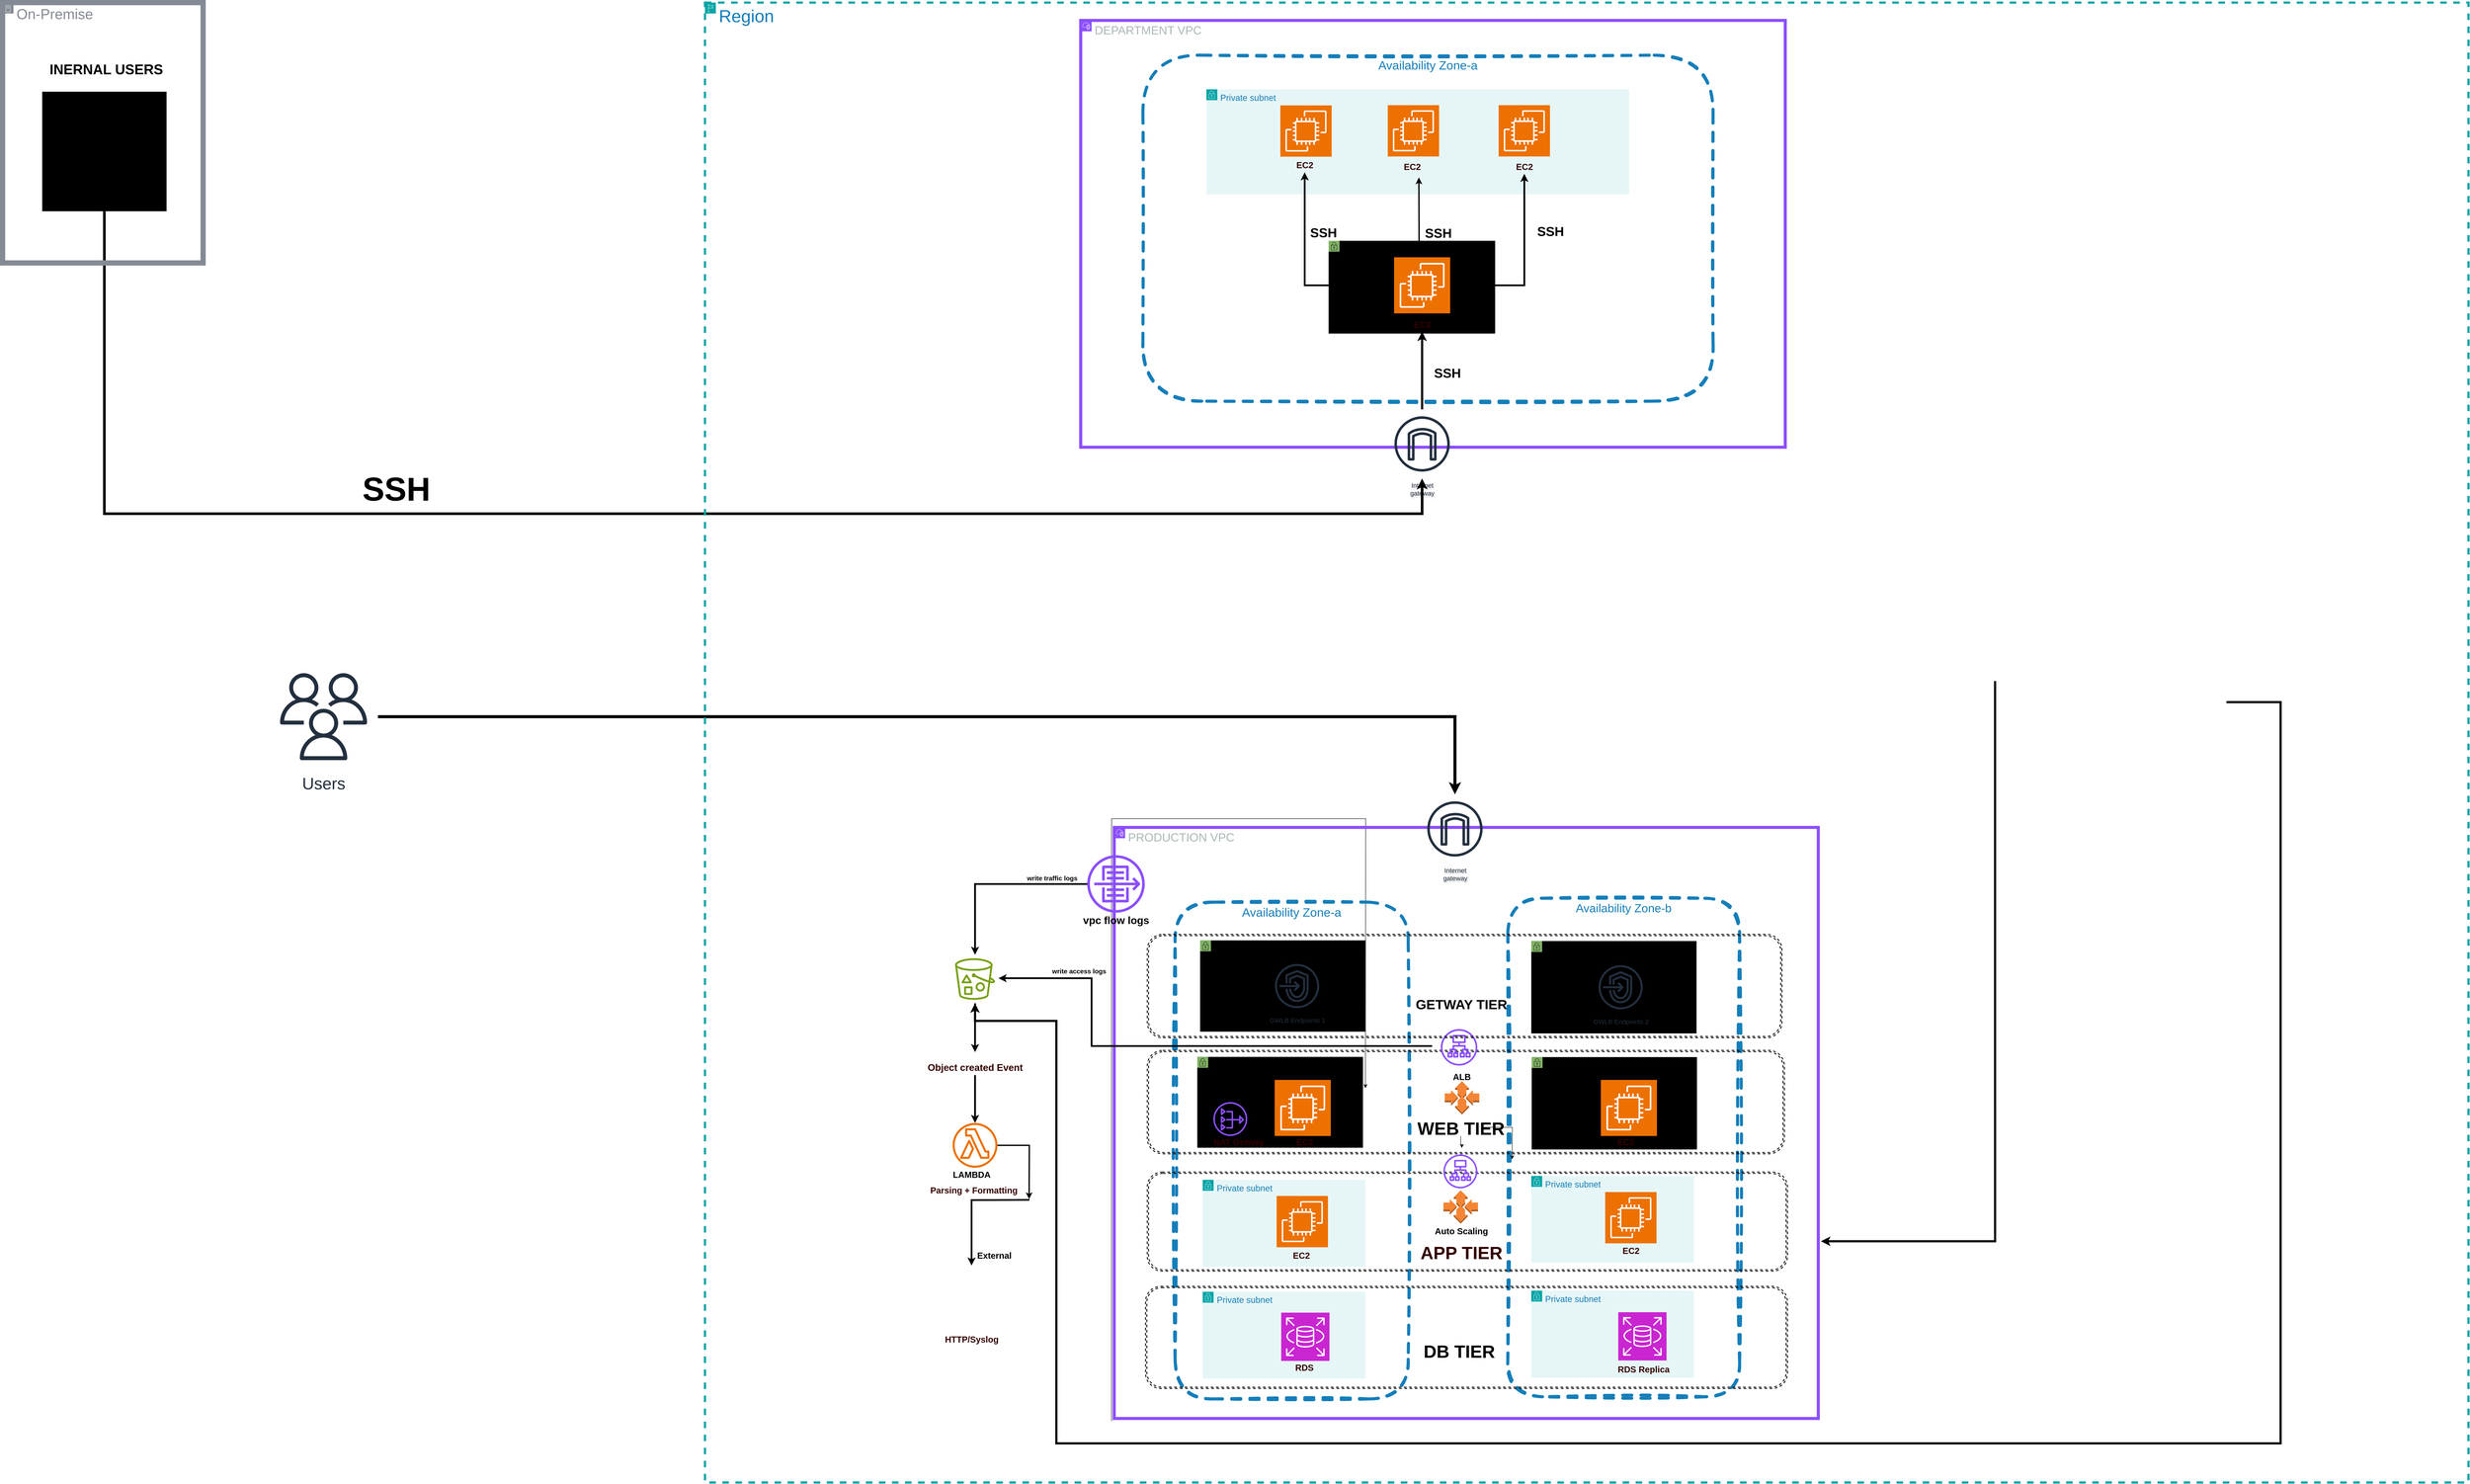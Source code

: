 <mxfile version="28.2.1">
  <diagram name="Page-1" id="6AxY8d68MYG01BG7uqcW">
    <mxGraphModel dx="5431" dy="2361" grid="0" gridSize="10" guides="1" tooltips="1" connect="1" arrows="1" fold="1" page="1" pageScale="1" pageWidth="1600" pageHeight="1200" background="light-dark(#FFFFFF,#FFFFFF)" math="0" shadow="0">
      <root>
        <mxCell id="0" />
        <mxCell id="1" parent="0" />
        <mxCell id="C26DziEsk0qb_1Ea8kbx-23" style="edgeStyle=orthogonalEdgeStyle;rounded=0;orthogonalLoop=1;jettySize=auto;html=1;fontColor=light-dark(#000000,#4C0099);fontSize=16;strokeColor=light-dark(#000000,#4C0099);strokeWidth=5;" parent="1" target="VVqcYURe2gfnDvIVS-2d-5" edge="1">
          <mxGeometry relative="1" as="geometry">
            <mxPoint x="1355" y="1238" as="targetPoint" />
            <Array as="points">
              <mxPoint x="1513" y="1749" />
              <mxPoint x="1513" y="1749" />
            </Array>
            <mxPoint x="1767.471" y="460" as="sourcePoint" />
          </mxGeometry>
        </mxCell>
        <mxCell id="5MR8Zh-9qisxg6gN4qTq-9" style="edgeStyle=orthogonalEdgeStyle;rounded=0;orthogonalLoop=1;jettySize=auto;html=1;strokeColor=light-dark(#000000,#660033);strokeWidth=5;exitX=0.75;exitY=1;exitDx=0;exitDy=0;" parent="1" target="VVqcYURe2gfnDvIVS-2d-77" edge="1">
          <mxGeometry relative="1" as="geometry">
            <Array as="points">
              <mxPoint x="2424" y="2214" />
              <mxPoint x="-391" y="2214" />
              <mxPoint x="-391" y="1242" />
              <mxPoint x="-578" y="1242" />
            </Array>
            <mxPoint x="2299.5" y="508.5" as="sourcePoint" />
            <mxPoint x="-657" y="1210" as="targetPoint" />
          </mxGeometry>
        </mxCell>
        <mxCell id="KaTq5aqVhibnrpRyyDtL-1" value="DEPARTMENT VPC" style="points=[[0,0],[0.25,0],[0.5,0],[0.75,0],[1,0],[1,0.25],[1,0.5],[1,0.75],[1,1],[0.75,1],[0.5,1],[0.25,1],[0,1],[0,0.75],[0,0.5],[0,0.25]];outlineConnect=0;gradientColor=none;html=1;whiteSpace=wrap;fontSize=27;fontStyle=0;container=1;pointerEvents=0;collapsible=0;recursiveResize=0;shape=mxgraph.aws4.group;grIcon=mxgraph.aws4.group_vpc2;strokeColor=light-dark(#8C4FFF,#006600);fillColor=none;verticalAlign=top;align=left;spacingLeft=30;fontColor=#AAB7B8;strokeWidth=7;perimeterSpacing=6;" vertex="1" parent="1">
          <mxGeometry x="-335" y="-1060" width="1620" height="982" as="geometry" />
        </mxCell>
        <mxCell id="KaTq5aqVhibnrpRyyDtL-54" value="Availability Zone-a" style="fillColor=none;strokeColor=#147EBA;dashed=1;verticalAlign=top;fontStyle=0;fontColor=#147EBA;whiteSpace=wrap;html=1;strokeWidth=7;rounded=1;glass=0;sketch=1;curveFitting=1;jiggle=2;arcSize=17;fontSize=28;" vertex="1" parent="KaTq5aqVhibnrpRyyDtL-1">
          <mxGeometry x="143" y="80" width="1311" height="796" as="geometry" />
        </mxCell>
        <mxCell id="KaTq5aqVhibnrpRyyDtL-59" value="Private subnet" style="points=[[0,0],[0.25,0],[0.5,0],[0.75,0],[1,0],[1,0.25],[1,0.5],[1,0.75],[1,1],[0.75,1],[0.5,1],[0.25,1],[0,1],[0,0.75],[0,0.5],[0,0.25]];outlineConnect=0;gradientColor=none;html=1;whiteSpace=wrap;fontSize=20;fontStyle=0;container=1;pointerEvents=0;collapsible=0;recursiveResize=0;shape=mxgraph.aws4.group;grIcon=mxgraph.aws4.group_security_group;grStroke=0;strokeColor=#00A4A6;fillColor=light-dark(#E6F6F7,#99CCFF);verticalAlign=top;align=left;spacingLeft=30;fontColor=light-dark(#147EBA,#000066);dashed=0;" vertex="1" parent="KaTq5aqVhibnrpRyyDtL-1">
          <mxGeometry x="289" y="158.5" width="972" height="241.5" as="geometry" />
        </mxCell>
        <mxCell id="KaTq5aqVhibnrpRyyDtL-60" value="" style="sketch=0;points=[[0,0,0],[0.25,0,0],[0.5,0,0],[0.75,0,0],[1,0,0],[0,1,0],[0.25,1,0],[0.5,1,0],[0.75,1,0],[1,1,0],[0,0.25,0],[0,0.5,0],[0,0.75,0],[1,0.25,0],[1,0.5,0],[1,0.75,0]];outlineConnect=0;fontColor=#232F3E;fillColor=#ED7100;strokeColor=#ffffff;dashed=0;verticalLabelPosition=bottom;verticalAlign=top;align=center;html=1;fontSize=12;fontStyle=0;aspect=fixed;shape=mxgraph.aws4.resourceIcon;resIcon=mxgraph.aws4.ec2;" vertex="1" parent="KaTq5aqVhibnrpRyyDtL-59">
          <mxGeometry x="170" y="37" width="118" height="118" as="geometry" />
        </mxCell>
        <mxCell id="KaTq5aqVhibnrpRyyDtL-61" value="&lt;h1&gt;&lt;font style=&quot;color: light-dark(rgb(51, 0, 0), rgb(20, 17, 17));&quot;&gt;&lt;span style=&quot;font-size: 20px;&quot;&gt;EC2&lt;/span&gt;&lt;/font&gt;&lt;/h1&gt;" style="text;strokeColor=none;fillColor=none;html=1;fontSize=24;fontStyle=1;verticalAlign=middle;align=center;" vertex="1" parent="KaTq5aqVhibnrpRyyDtL-59">
          <mxGeometry x="110" y="138" width="232" height="53" as="geometry" />
        </mxCell>
        <mxCell id="KaTq5aqVhibnrpRyyDtL-62" value="" style="sketch=0;points=[[0,0,0],[0.25,0,0],[0.5,0,0],[0.75,0,0],[1,0,0],[0,1,0],[0.25,1,0],[0.5,1,0],[0.75,1,0],[1,1,0],[0,0.25,0],[0,0.5,0],[0,0.75,0],[1,0.25,0],[1,0.5,0],[1,0.75,0]];outlineConnect=0;fontColor=#232F3E;fillColor=#ED7100;strokeColor=#ffffff;dashed=0;verticalLabelPosition=bottom;verticalAlign=top;align=center;html=1;fontSize=12;fontStyle=0;aspect=fixed;shape=mxgraph.aws4.resourceIcon;resIcon=mxgraph.aws4.ec2;" vertex="1" parent="KaTq5aqVhibnrpRyyDtL-1">
          <mxGeometry x="706" y="195" width="118" height="118" as="geometry" />
        </mxCell>
        <mxCell id="KaTq5aqVhibnrpRyyDtL-65" value="" style="sketch=0;points=[[0,0,0],[0.25,0,0],[0.5,0,0],[0.75,0,0],[1,0,0],[0,1,0],[0.25,1,0],[0.5,1,0],[0.75,1,0],[1,1,0],[0,0.25,0],[0,0.5,0],[0,0.75,0],[1,0.25,0],[1,0.5,0],[1,0.75,0]];outlineConnect=0;fontColor=#232F3E;fillColor=#ED7100;strokeColor=#ffffff;dashed=0;verticalLabelPosition=bottom;verticalAlign=top;align=center;html=1;fontSize=12;fontStyle=0;aspect=fixed;shape=mxgraph.aws4.resourceIcon;resIcon=mxgraph.aws4.ec2;" vertex="1" parent="KaTq5aqVhibnrpRyyDtL-1">
          <mxGeometry x="961" y="195" width="118" height="118" as="geometry" />
        </mxCell>
        <mxCell id="KaTq5aqVhibnrpRyyDtL-64" value="&lt;h1&gt;&lt;font style=&quot;color: light-dark(rgb(51, 0, 0), rgb(20, 17, 17));&quot;&gt;&lt;span style=&quot;font-size: 20px;&quot;&gt;EC2&lt;/span&gt;&lt;/font&gt;&lt;/h1&gt;" style="text;strokeColor=none;fillColor=none;html=1;fontSize=24;fontStyle=1;verticalAlign=middle;align=center;" vertex="1" parent="KaTq5aqVhibnrpRyyDtL-1">
          <mxGeometry x="904" y="300" width="232" height="53" as="geometry" />
        </mxCell>
        <mxCell id="KaTq5aqVhibnrpRyyDtL-77" value="&lt;h1&gt;&lt;font style=&quot;color: light-dark(rgb(51, 0, 0), rgb(20, 17, 17));&quot;&gt;&lt;span style=&quot;font-size: 20px;&quot;&gt;EC2&lt;/span&gt;&lt;/font&gt;&lt;/h1&gt;" style="text;strokeColor=none;fillColor=none;html=1;fontSize=24;fontStyle=1;verticalAlign=middle;align=center;" vertex="1" parent="KaTq5aqVhibnrpRyyDtL-1">
          <mxGeometry x="646" y="300" width="232" height="53" as="geometry" />
        </mxCell>
        <mxCell id="KaTq5aqVhibnrpRyyDtL-88" value="&lt;h1&gt;&lt;font style=&quot;color: light-dark(rgb(0, 0, 0), rgb(51, 0, 0)); font-size: 30px;&quot;&gt;SSH&lt;/font&gt;&lt;/h1&gt;" style="text;strokeColor=none;fillColor=none;html=1;fontSize=38;fontStyle=1;verticalAlign=middle;align=center;" vertex="1" parent="KaTq5aqVhibnrpRyyDtL-1">
          <mxGeometry x="703" y="766" width="279" height="58" as="geometry" />
        </mxCell>
        <mxCell id="KaTq5aqVhibnrpRyyDtL-89" value="&lt;h1&gt;&lt;font style=&quot;color: light-dark(rgb(0, 0, 0), rgb(51, 0, 0)); font-size: 30px;&quot;&gt;SSH&lt;/font&gt;&lt;/h1&gt;" style="text;strokeColor=none;fillColor=none;html=1;fontSize=38;fontStyle=1;verticalAlign=middle;align=center;" vertex="1" parent="KaTq5aqVhibnrpRyyDtL-1">
          <mxGeometry x="1029" y="452" width="101" height="34" as="geometry" />
        </mxCell>
        <mxCell id="KaTq5aqVhibnrpRyyDtL-90" value="&lt;h1&gt;&lt;font style=&quot;color: light-dark(rgb(0, 0, 0), rgb(51, 0, 0)); font-size: 30px;&quot;&gt;SSH&lt;/font&gt;&lt;/h1&gt;" style="text;strokeColor=none;fillColor=none;html=1;fontSize=38;fontStyle=1;verticalAlign=middle;align=center;" vertex="1" parent="KaTq5aqVhibnrpRyyDtL-1">
          <mxGeometry x="771" y="456" width="101" height="34" as="geometry" />
        </mxCell>
        <mxCell id="KaTq5aqVhibnrpRyyDtL-83" style="edgeStyle=orthogonalEdgeStyle;rounded=0;orthogonalLoop=1;jettySize=auto;html=1;entryX=0.5;entryY=1;entryDx=0;entryDy=0;strokeColor=light-dark(#000000,#000000);strokeWidth=5;" edge="1" parent="1" source="KaTq5aqVhibnrpRyyDtL-4" target="KaTq5aqVhibnrpRyyDtL-81">
          <mxGeometry relative="1" as="geometry" />
        </mxCell>
        <mxCell id="KaTq5aqVhibnrpRyyDtL-4" value="Internet&#xa;gateway" style="sketch=0;outlineConnect=0;fontColor=light-dark(#232F3E, #021731);gradientColor=none;strokeColor=light-dark(#232F3E,#0000FF);fillColor=none;dashed=0;verticalLabelPosition=bottom;verticalAlign=top;align=center;html=1;fontSize=15;fontStyle=0;aspect=fixed;shape=mxgraph.aws4.resourceIcon;resIcon=mxgraph.aws4.internet_gateway;strokeWidth=10;textShadow=1;" vertex="1" parent="1">
          <mxGeometry x="370.5" y="-165" width="159" height="159" as="geometry" />
        </mxCell>
        <mxCell id="KaTq5aqVhibnrpRyyDtL-48" style="edgeStyle=orthogonalEdgeStyle;rounded=0;orthogonalLoop=1;jettySize=auto;html=1;strokeColor=light-dark(#000000,#000099);strokeWidth=7;" edge="1" parent="1" source="KaTq5aqVhibnrpRyyDtL-47" target="VVqcYURe2gfnDvIVS-2d-10">
          <mxGeometry relative="1" as="geometry" />
        </mxCell>
        <mxCell id="KaTq5aqVhibnrpRyyDtL-47" value="Users" style="sketch=0;outlineConnect=0;fontColor=light-dark(#232F3E,#000000);gradientColor=none;strokeColor=light-dark(#232F3E,#000000);fillColor=none;dashed=0;verticalLabelPosition=bottom;verticalAlign=top;align=center;html=1;fontSize=38;fontStyle=0;aspect=fixed;shape=mxgraph.aws4.resourceIcon;resIcon=mxgraph.aws4.users;strokeWidth=14;" vertex="1" parent="1">
          <mxGeometry x="-2201" y="417" width="250" height="250" as="geometry" />
        </mxCell>
        <mxCell id="KaTq5aqVhibnrpRyyDtL-52" style="edgeStyle=orthogonalEdgeStyle;rounded=0;orthogonalLoop=1;jettySize=auto;html=1;strokeColor=light-dark(#000000,#006600);strokeWidth=6;" edge="1" parent="1" source="KaTq5aqVhibnrpRyyDtL-50" target="KaTq5aqVhibnrpRyyDtL-4">
          <mxGeometry relative="1" as="geometry">
            <Array as="points">
              <mxPoint x="450" y="75" />
            </Array>
          </mxGeometry>
        </mxCell>
        <mxCell id="KaTq5aqVhibnrpRyyDtL-50" value="" style="sketch=0;verticalLabelPosition=bottom;sketch=0;aspect=fixed;html=1;verticalAlign=top;strokeColor=none;fillColor=light-dark(#000000,#333333);align=center;outlineConnect=0;pointerEvents=1;shape=mxgraph.citrix2.internal_users;fontColor=light-dark(#000000,#000000);fontSize=21;" vertex="1" parent="1">
          <mxGeometry x="-2723" y="-896" width="286" height="275.1" as="geometry" />
        </mxCell>
        <mxCell id="KaTq5aqVhibnrpRyyDtL-51" value="&lt;h1&gt;&lt;font style=&quot;color: light-dark(rgb(0, 0, 0), rgb(51, 0, 0)); font-size: 32px;&quot;&gt;INERNAL USERS&lt;/font&gt;&lt;/h1&gt;" style="text;strokeColor=none;fillColor=none;html=1;fontSize=24;fontStyle=1;verticalAlign=middle;align=center;" vertex="1" parent="1">
          <mxGeometry x="-2716" y="-982" width="279" height="58" as="geometry" />
        </mxCell>
        <mxCell id="KaTq5aqVhibnrpRyyDtL-53" value="&lt;h1&gt;&lt;font style=&quot;color: light-dark(rgb(0, 0, 0), rgb(51, 0, 0));&quot;&gt;SSH&lt;/font&gt;&lt;/h1&gt;" style="text;strokeColor=none;fillColor=none;html=1;fontSize=38;fontStyle=1;verticalAlign=middle;align=center;" vertex="1" parent="1">
          <mxGeometry x="-2049" y="-11" width="279" height="58" as="geometry" />
        </mxCell>
        <mxCell id="KaTq5aqVhibnrpRyyDtL-56" value="Region" style="points=[[0,0],[0.25,0],[0.5,0],[0.75,0],[1,0],[1,0.25],[1,0.5],[1,0.75],[1,1],[0.75,1],[0.5,1],[0.25,1],[0,1],[0,0.75],[0,0.5],[0,0.25]];outlineConnect=0;gradientColor=none;html=1;whiteSpace=wrap;fontSize=40;fontStyle=0;container=1;pointerEvents=0;collapsible=0;recursiveResize=0;shape=mxgraph.aws4.group;grIcon=mxgraph.aws4.group_region;strokeColor=light-dark(#00A4A6,#003333);fillColor=none;verticalAlign=top;align=left;spacingLeft=30;fontColor=#147EBA;dashed=1;strokeWidth=5;" vertex="1" parent="1">
          <mxGeometry x="-1199" y="-1101" width="4055" height="3405" as="geometry" />
        </mxCell>
        <mxCell id="VVqcYURe2gfnDvIVS-2d-6" style="edgeStyle=orthogonalEdgeStyle;rounded=0;orthogonalLoop=1;jettySize=auto;html=1;exitX=0;exitY=1;exitDx=0;exitDy=0;" parent="KaTq5aqVhibnrpRyyDtL-56" source="VVqcYURe2gfnDvIVS-2d-5" edge="1">
          <mxGeometry relative="1" as="geometry">
            <mxPoint x="1518.667" y="2497.467" as="targetPoint" />
          </mxGeometry>
        </mxCell>
        <mxCell id="VVqcYURe2gfnDvIVS-2d-5" value="PRODUCTION VPC" style="points=[[0,0],[0.25,0],[0.5,0],[0.75,0],[1,0],[1,0.25],[1,0.5],[1,0.75],[1,1],[0.75,1],[0.5,1],[0.25,1],[0,1],[0,0.75],[0,0.5],[0,0.25]];outlineConnect=0;gradientColor=none;html=1;whiteSpace=wrap;fontSize=27;fontStyle=0;container=1;pointerEvents=0;collapsible=0;recursiveResize=0;shape=mxgraph.aws4.group;grIcon=mxgraph.aws4.group_vpc2;strokeColor=#8C4FFF;fillColor=none;verticalAlign=top;align=left;spacingLeft=30;fontColor=#AAB7B8;strokeWidth=7;perimeterSpacing=6;" parent="KaTq5aqVhibnrpRyyDtL-56" vertex="1">
          <mxGeometry x="941" y="1897.8" width="1619" height="1360" as="geometry" />
        </mxCell>
        <mxCell id="VVqcYURe2gfnDvIVS-2d-8" value="Availability Zone-a" style="fillColor=none;strokeColor=#147EBA;dashed=1;verticalAlign=top;fontStyle=0;fontColor=#147EBA;whiteSpace=wrap;html=1;strokeWidth=7;rounded=1;glass=0;sketch=1;curveFitting=1;jiggle=2;arcSize=17;fontSize=28;" parent="VVqcYURe2gfnDvIVS-2d-5" vertex="1">
          <mxGeometry x="140" y="172" width="536" height="1143" as="geometry" />
        </mxCell>
        <mxCell id="VVqcYURe2gfnDvIVS-2d-9" value="Availability Zone-b" style="fillColor=none;strokeColor=#147EBA;dashed=1;verticalAlign=top;fontStyle=0;fontColor=#147EBA;whiteSpace=wrap;html=1;strokeWidth=7;perimeterSpacing=3;rounded=1;glass=0;shadow=0;sketch=1;curveFitting=1;jiggle=2;fontSize=27;" parent="VVqcYURe2gfnDvIVS-2d-5" vertex="1">
          <mxGeometry x="905" y="163" width="533" height="1147" as="geometry" />
        </mxCell>
        <mxCell id="VVqcYURe2gfnDvIVS-2d-10" value="Internet&#xa;gateway" style="sketch=0;outlineConnect=0;fontColor=light-dark(#232F3E, #021731);gradientColor=none;strokeColor=light-dark(#232F3E,#0000FF);fillColor=none;dashed=0;verticalLabelPosition=bottom;verticalAlign=top;align=center;html=1;fontSize=15;fontStyle=0;aspect=fixed;shape=mxgraph.aws4.resourceIcon;resIcon=mxgraph.aws4.internet_gateway;strokeWidth=10;textShadow=1;" parent="VVqcYURe2gfnDvIVS-2d-5" vertex="1">
          <mxGeometry x="704" y="-76" width="159" height="159" as="geometry" />
        </mxCell>
        <mxCell id="VVqcYURe2gfnDvIVS-2d-12" value="" style="shape=ext;double=1;rounded=1;whiteSpace=wrap;html=1;fillColor=none;strokeWidth=2;strokeColor=light-dark(#000000,#990000);dashed=1;" parent="VVqcYURe2gfnDvIVS-2d-5" vertex="1">
          <mxGeometry x="76" y="513" width="1465" height="238" as="geometry" />
        </mxCell>
        <mxCell id="VVqcYURe2gfnDvIVS-2d-13" value="" style="shape=ext;double=1;rounded=1;whiteSpace=wrap;html=1;fillColor=none;strokeWidth=2;strokeColor=light-dark(#000000,#990000);dashed=1;" parent="VVqcYURe2gfnDvIVS-2d-5" vertex="1">
          <mxGeometry x="76" y="793" width="1472" height="228" as="geometry" />
        </mxCell>
        <mxCell id="VVqcYURe2gfnDvIVS-2d-14" value="" style="shape=ext;double=1;rounded=1;whiteSpace=wrap;html=1;fillColor=none;strokeWidth=2;strokeColor=light-dark(#000000,#990000);dashed=1;" parent="VVqcYURe2gfnDvIVS-2d-5" vertex="1">
          <mxGeometry x="72" y="1056" width="1476" height="235" as="geometry" />
        </mxCell>
        <mxCell id="VVqcYURe2gfnDvIVS-2d-21" value="" style="outlineConnect=0;dashed=0;verticalLabelPosition=bottom;verticalAlign=top;align=center;html=1;shape=mxgraph.aws3.auto_scaling;fillColor=#F58534;gradientColor=none;" parent="VVqcYURe2gfnDvIVS-2d-5" vertex="1">
          <mxGeometry x="760" y="584" width="79.5" height="76.5" as="geometry" />
        </mxCell>
        <mxCell id="VVqcYURe2gfnDvIVS-2d-24" value="Public subnet" style="points=[[0,0],[0.25,0],[0.5,0],[0.75,0],[1,0],[1,0.25],[1,0.5],[1,0.75],[1,1],[0.75,1],[0.5,1],[0.25,1],[0,1],[0,0.75],[0,0.5],[0,0.25]];outlineConnect=0;gradientColor=none;fontSize=24;fontStyle=1;container=1;pointerEvents=0;collapsible=0;recursiveResize=0;shape=mxgraph.aws4.group;grIcon=mxgraph.aws4.group_security_group;grStroke=0;strokeColor=light-dark(#82B366,#006600);fillColor=light-dark(#000000,#CCFF99);verticalAlign=top;align=left;spacingLeft=30;dashed=0;strokeWidth=22;perimeterSpacing=5;labelBackgroundColor=none;textShadow=0;html=1;whiteSpace=wrap;fontFamily=Helvetica;labelBorderColor=none;spacing=-1;fontColor=light-dark(#000000,#009900);" parent="VVqcYURe2gfnDvIVS-2d-5" vertex="1">
          <mxGeometry x="191" y="528" width="381" height="209" as="geometry" />
        </mxCell>
        <mxCell id="VVqcYURe2gfnDvIVS-2d-17" value="" style="sketch=0;points=[[0,0,0],[0.25,0,0],[0.5,0,0],[0.75,0,0],[1,0,0],[0,1,0],[0.25,1,0],[0.5,1,0],[0.75,1,0],[1,1,0],[0,0.25,0],[0,0.5,0],[0,0.75,0],[1,0.25,0],[1,0.5,0],[1,0.75,0]];outlineConnect=0;fontColor=#232F3E;fillColor=#ED7100;strokeColor=#ffffff;dashed=0;verticalLabelPosition=bottom;verticalAlign=top;align=center;html=1;fontSize=12;fontStyle=0;aspect=fixed;shape=mxgraph.aws4.resourceIcon;resIcon=mxgraph.aws4.ec2;" parent="VVqcYURe2gfnDvIVS-2d-5" vertex="1">
          <mxGeometry x="369" y="581" width="129" height="129" as="geometry" />
        </mxCell>
        <mxCell id="VVqcYURe2gfnDvIVS-2d-15" value="" style="sketch=0;outlineConnect=0;fontColor=#232F3E;gradientColor=none;fillColor=#8C4FFF;strokeColor=none;dashed=0;verticalLabelPosition=bottom;verticalAlign=top;align=center;html=1;fontSize=12;fontStyle=0;aspect=fixed;pointerEvents=1;shape=mxgraph.aws4.nat_gateway;" parent="VVqcYURe2gfnDvIVS-2d-5" vertex="1">
          <mxGeometry x="228" y="632" width="78" height="78" as="geometry" />
        </mxCell>
        <mxCell id="VVqcYURe2gfnDvIVS-2d-25" value="Public subnet" style="points=[[0,0],[0.25,0],[0.5,0],[0.75,0],[1,0],[1,0.25],[1,0.5],[1,0.75],[1,1],[0.75,1],[0.5,1],[0.25,1],[0,1],[0,0.75],[0,0.5],[0,0.25]];outlineConnect=0;gradientColor=none;fontSize=24;fontStyle=1;container=1;pointerEvents=0;collapsible=0;recursiveResize=0;shape=mxgraph.aws4.group;grIcon=mxgraph.aws4.group_security_group;grStroke=0;strokeColor=light-dark(#82B366,#006600);fillColor=light-dark(#000000,#CCFF99);verticalAlign=top;align=left;spacingLeft=30;dashed=0;strokeWidth=22;perimeterSpacing=5;labelBackgroundColor=none;textShadow=0;html=1;whiteSpace=wrap;fontFamily=Helvetica;labelBorderColor=none;spacing=-1;fontColor=light-dark(#000000,#009900);" parent="VVqcYURe2gfnDvIVS-2d-5" vertex="1">
          <mxGeometry x="960" y="528.5" width="380" height="212.5" as="geometry" />
        </mxCell>
        <mxCell id="VVqcYURe2gfnDvIVS-2d-93" value="&lt;h1&gt;&lt;font style=&quot;color: light-dark(rgb(51, 0, 0), rgb(20, 17, 17));&quot;&gt;&lt;span style=&quot;font-size: 20px;&quot;&gt;EC2&lt;/span&gt;&lt;/font&gt;&lt;/h1&gt;" style="text;strokeColor=none;fillColor=none;html=1;fontSize=24;fontStyle=1;verticalAlign=middle;align=center;" parent="VVqcYURe2gfnDvIVS-2d-25" vertex="1">
          <mxGeometry x="100" y="159.5" width="232" height="53" as="geometry" />
        </mxCell>
        <mxCell id="VVqcYURe2gfnDvIVS-2d-27" value="" style="sketch=0;points=[[0,0,0],[0.25,0,0],[0.5,0,0],[0.75,0,0],[1,0,0],[0,1,0],[0.25,1,0],[0.5,1,0],[0.75,1,0],[1,1,0],[0,0.25,0],[0,0.5,0],[0,0.75,0],[1,0.25,0],[1,0.5,0],[1,0.75,0]];outlineConnect=0;fontColor=#232F3E;fillColor=#ED7100;strokeColor=#ffffff;dashed=0;verticalLabelPosition=bottom;verticalAlign=top;align=center;html=1;fontSize=13;fontStyle=0;aspect=fixed;shape=mxgraph.aws4.resourceIcon;resIcon=mxgraph.aws4.ec2;" parent="VVqcYURe2gfnDvIVS-2d-5" vertex="1">
          <mxGeometry x="1119" y="581" width="129" height="129" as="geometry" />
        </mxCell>
        <mxCell id="VVqcYURe2gfnDvIVS-2d-28" value="Private subnet" style="points=[[0,0],[0.25,0],[0.5,0],[0.75,0],[1,0],[1,0.25],[1,0.5],[1,0.75],[1,1],[0.75,1],[0.5,1],[0.25,1],[0,1],[0,0.75],[0,0.5],[0,0.25]];outlineConnect=0;gradientColor=none;html=1;whiteSpace=wrap;fontSize=20;fontStyle=0;container=1;pointerEvents=0;collapsible=0;recursiveResize=0;shape=mxgraph.aws4.group;grIcon=mxgraph.aws4.group_security_group;grStroke=0;strokeColor=#00A4A6;fillColor=light-dark(#E6F6F7,#99CCFF);verticalAlign=top;align=left;spacingLeft=30;fontColor=light-dark(#147EBA,#000066);dashed=0;" parent="VVqcYURe2gfnDvIVS-2d-5" vertex="1">
          <mxGeometry x="203.5" y="811" width="374" height="200" as="geometry" />
        </mxCell>
        <mxCell id="VVqcYURe2gfnDvIVS-2d-18" value="" style="sketch=0;points=[[0,0,0],[0.25,0,0],[0.5,0,0],[0.75,0,0],[1,0,0],[0,1,0],[0.25,1,0],[0.5,1,0],[0.75,1,0],[1,1,0],[0,0.25,0],[0,0.5,0],[0,0.75,0],[1,0.25,0],[1,0.5,0],[1,0.75,0]];outlineConnect=0;fontColor=#232F3E;fillColor=#ED7100;strokeColor=#ffffff;dashed=0;verticalLabelPosition=bottom;verticalAlign=top;align=center;html=1;fontSize=12;fontStyle=0;aspect=fixed;shape=mxgraph.aws4.resourceIcon;resIcon=mxgraph.aws4.ec2;" parent="VVqcYURe2gfnDvIVS-2d-28" vertex="1">
          <mxGeometry x="170" y="37" width="118" height="118" as="geometry" />
        </mxCell>
        <mxCell id="VVqcYURe2gfnDvIVS-2d-95" value="&lt;h1&gt;&lt;font style=&quot;color: light-dark(rgb(51, 0, 0), rgb(20, 17, 17));&quot;&gt;&lt;span style=&quot;font-size: 20px;&quot;&gt;EC2&lt;/span&gt;&lt;/font&gt;&lt;/h1&gt;" style="text;strokeColor=none;fillColor=none;html=1;fontSize=24;fontStyle=1;verticalAlign=middle;align=center;" parent="VVqcYURe2gfnDvIVS-2d-28" vertex="1">
          <mxGeometry x="110" y="138" width="232" height="53" as="geometry" />
        </mxCell>
        <mxCell id="VVqcYURe2gfnDvIVS-2d-35" value="Private subnet" style="points=[[0,0],[0.25,0],[0.5,0],[0.75,0],[1,0],[1,0.25],[1,0.5],[1,0.75],[1,1],[0.75,1],[0.5,1],[0.25,1],[0,1],[0,0.75],[0,0.5],[0,0.25]];outlineConnect=0;gradientColor=none;html=1;whiteSpace=wrap;fontSize=20;fontStyle=0;container=1;pointerEvents=0;collapsible=0;recursiveResize=0;shape=mxgraph.aws4.group;grIcon=mxgraph.aws4.group_security_group;grStroke=0;strokeColor=#00A4A6;fillColor=light-dark(#E6F6F7,#99CCFF);verticalAlign=top;align=left;spacingLeft=30;fontColor=light-dark(#147EBA,#000066);dashed=0;" parent="VVqcYURe2gfnDvIVS-2d-5" vertex="1">
          <mxGeometry x="203.5" y="1068.5" width="374" height="200" as="geometry" />
        </mxCell>
        <mxCell id="VVqcYURe2gfnDvIVS-2d-19" value="" style="sketch=0;points=[[0,0,0],[0.25,0,0],[0.5,0,0],[0.75,0,0],[1,0,0],[0,1,0],[0.25,1,0],[0.5,1,0],[0.75,1,0],[1,1,0],[0,0.25,0],[0,0.5,0],[0,0.75,0],[1,0.25,0],[1,0.5,0],[1,0.75,0]];outlineConnect=0;fontColor=#232F3E;fillColor=#C925D1;strokeColor=#ffffff;dashed=0;verticalLabelPosition=bottom;verticalAlign=top;align=center;html=1;fontSize=12;fontStyle=0;aspect=fixed;shape=mxgraph.aws4.resourceIcon;resIcon=mxgraph.aws4.rds;" parent="VVqcYURe2gfnDvIVS-2d-35" vertex="1">
          <mxGeometry x="180.5" y="48" width="111" height="111" as="geometry" />
        </mxCell>
        <mxCell id="VVqcYURe2gfnDvIVS-2d-97" value="&lt;h1&gt;&lt;font style=&quot;color: light-dark(rgb(51, 0, 0), rgb(20, 17, 17));&quot;&gt;&lt;span style=&quot;font-size: 20px;&quot;&gt;RDS&lt;/span&gt;&lt;/font&gt;&lt;/h1&gt;" style="text;strokeColor=none;fillColor=none;html=1;fontSize=24;fontStyle=1;verticalAlign=middle;align=center;" parent="VVqcYURe2gfnDvIVS-2d-35" vertex="1">
          <mxGeometry x="117" y="138" width="232" height="53" as="geometry" />
        </mxCell>
        <mxCell id="VVqcYURe2gfnDvIVS-2d-33" value="Private subnet" style="points=[[0,0],[0.25,0],[0.5,0],[0.75,0],[1,0],[1,0.25],[1,0.5],[1,0.75],[1,1],[0.75,1],[0.5,1],[0.25,1],[0,1],[0,0.75],[0,0.5],[0,0.25]];outlineConnect=0;gradientColor=none;html=1;whiteSpace=wrap;fontSize=20;fontStyle=0;container=1;pointerEvents=0;collapsible=0;recursiveResize=0;shape=mxgraph.aws4.group;grIcon=mxgraph.aws4.group_security_group;grStroke=0;strokeColor=#00A4A6;fillColor=light-dark(#E6F6F7,#99CCFF);verticalAlign=top;align=left;spacingLeft=30;fontColor=light-dark(#147EBA,#000066);dashed=0;" parent="VVqcYURe2gfnDvIVS-2d-5" vertex="1">
          <mxGeometry x="959" y="802" width="374" height="200" as="geometry" />
        </mxCell>
        <mxCell id="VVqcYURe2gfnDvIVS-2d-34" value="" style="sketch=0;points=[[0,0,0],[0.25,0,0],[0.5,0,0],[0.75,0,0],[1,0,0],[0,1,0],[0.25,1,0],[0.5,1,0],[0.75,1,0],[1,1,0],[0,0.25,0],[0,0.5,0],[0,0.75,0],[1,0.25,0],[1,0.5,0],[1,0.75,0]];outlineConnect=0;fontColor=#232F3E;fillColor=#ED7100;strokeColor=#ffffff;dashed=0;verticalLabelPosition=bottom;verticalAlign=top;align=center;html=1;fontSize=12;fontStyle=0;aspect=fixed;shape=mxgraph.aws4.resourceIcon;resIcon=mxgraph.aws4.ec2;" parent="VVqcYURe2gfnDvIVS-2d-33" vertex="1">
          <mxGeometry x="170" y="37" width="118" height="118" as="geometry" />
        </mxCell>
        <mxCell id="VVqcYURe2gfnDvIVS-2d-94" value="&lt;h1&gt;&lt;font style=&quot;color: light-dark(rgb(51, 0, 0), rgb(20, 17, 17));&quot;&gt;&lt;span style=&quot;font-size: 20px;&quot;&gt;EC2&lt;/span&gt;&lt;/font&gt;&lt;/h1&gt;" style="text;strokeColor=none;fillColor=none;html=1;fontSize=24;fontStyle=1;verticalAlign=middle;align=center;" parent="VVqcYURe2gfnDvIVS-2d-33" vertex="1">
          <mxGeometry x="113" y="136" width="232" height="53" as="geometry" />
        </mxCell>
        <mxCell id="VVqcYURe2gfnDvIVS-2d-31" value="Private subnet" style="points=[[0,0],[0.25,0],[0.5,0],[0.75,0],[1,0],[1,0.25],[1,0.5],[1,0.75],[1,1],[0.75,1],[0.5,1],[0.25,1],[0,1],[0,0.75],[0,0.5],[0,0.25]];outlineConnect=0;gradientColor=none;html=1;whiteSpace=wrap;fontSize=20;fontStyle=0;container=1;pointerEvents=0;collapsible=0;recursiveResize=0;shape=mxgraph.aws4.group;grIcon=mxgraph.aws4.group_security_group;grStroke=0;strokeColor=#00A4A6;fillColor=light-dark(#E6F6F7,#99CCFF);verticalAlign=top;align=left;spacingLeft=30;fontColor=light-dark(#147EBA,#000066);dashed=0;" parent="VVqcYURe2gfnDvIVS-2d-5" vertex="1">
          <mxGeometry x="959" y="1066" width="374" height="200" as="geometry" />
        </mxCell>
        <mxCell id="VVqcYURe2gfnDvIVS-2d-37" value="" style="sketch=0;points=[[0,0,0],[0.25,0,0],[0.5,0,0],[0.75,0,0],[1,0,0],[0,1,0],[0.25,1,0],[0.5,1,0],[0.75,1,0],[1,1,0],[0,0.25,0],[0,0.5,0],[0,0.75,0],[1,0.25,0],[1,0.5,0],[1,0.75,0]];outlineConnect=0;fontColor=#232F3E;fillColor=#C925D1;strokeColor=#ffffff;dashed=0;verticalLabelPosition=bottom;verticalAlign=top;align=center;html=1;fontSize=12;fontStyle=0;aspect=fixed;shape=mxgraph.aws4.resourceIcon;resIcon=mxgraph.aws4.rds;" parent="VVqcYURe2gfnDvIVS-2d-31" vertex="1">
          <mxGeometry x="200" y="49.5" width="111" height="111" as="geometry" />
        </mxCell>
        <mxCell id="VVqcYURe2gfnDvIVS-2d-41" value="" style="outlineConnect=0;dashed=0;verticalLabelPosition=bottom;verticalAlign=top;align=center;html=1;shape=mxgraph.aws3.auto_scaling;fillColor=#F58534;gradientColor=none;" parent="VVqcYURe2gfnDvIVS-2d-5" vertex="1">
          <mxGeometry x="757" y="835" width="79.5" height="76.5" as="geometry" />
        </mxCell>
        <mxCell id="VVqcYURe2gfnDvIVS-2d-42" value="" style="sketch=0;outlineConnect=0;fontColor=#232F3E;gradientColor=none;fillColor=#8C4FFF;strokeColor=none;dashed=0;verticalLabelPosition=bottom;verticalAlign=top;align=center;html=1;fontSize=12;fontStyle=0;aspect=fixed;pointerEvents=1;shape=mxgraph.aws4.application_load_balancer;strokeWidth=27;perimeterSpacing=29;" parent="VVqcYURe2gfnDvIVS-2d-5" vertex="1">
          <mxGeometry x="757" y="752.5" width="78" height="78" as="geometry" />
        </mxCell>
        <mxCell id="VVqcYURe2gfnDvIVS-2d-45" value="" style="edgeStyle=orthogonalEdgeStyle;rounded=0;orthogonalLoop=1;jettySize=auto;html=1;" parent="VVqcYURe2gfnDvIVS-2d-5" source="VVqcYURe2gfnDvIVS-2d-44" edge="1">
          <mxGeometry relative="1" as="geometry">
            <mxPoint x="915" y="763.571" as="targetPoint" />
          </mxGeometry>
        </mxCell>
        <mxCell id="VVqcYURe2gfnDvIVS-2d-46" value="" style="edgeStyle=orthogonalEdgeStyle;rounded=0;orthogonalLoop=1;jettySize=auto;html=1;" parent="VVqcYURe2gfnDvIVS-2d-5" source="VVqcYURe2gfnDvIVS-2d-44" edge="1">
          <mxGeometry relative="1" as="geometry">
            <mxPoint x="799.0" y="737.501" as="targetPoint" />
          </mxGeometry>
        </mxCell>
        <mxCell id="VVqcYURe2gfnDvIVS-2d-44" value="&lt;h1&gt;&lt;font style=&quot;color: light-dark(rgb(0, 0, 0), rgb(51, 0, 0)); font-size: 41px;&quot;&gt;WEB TIER&lt;/font&gt;&lt;/h1&gt;" style="text;strokeColor=none;fillColor=none;html=1;fontSize=24;fontStyle=1;verticalAlign=middle;align=center;" parent="VVqcYURe2gfnDvIVS-2d-5" vertex="1">
          <mxGeometry x="746.75" y="670" width="100" height="40" as="geometry" />
        </mxCell>
        <mxCell id="VVqcYURe2gfnDvIVS-2d-76" value="&lt;h1&gt;&lt;font style=&quot;font-size: 41px; color: light-dark(rgb(0, 0, 0), rgb(102, 0, 102));&quot;&gt;DB TIER&lt;/font&gt;&lt;/h1&gt;" style="text;strokeColor=none;fillColor=none;html=1;fontSize=24;fontStyle=1;verticalAlign=middle;align=center;" parent="VVqcYURe2gfnDvIVS-2d-5" vertex="1">
          <mxGeometry x="743" y="1183" width="100" height="40" as="geometry" />
        </mxCell>
        <mxCell id="VVqcYURe2gfnDvIVS-2d-75" value="&lt;h1&gt;&lt;font style=&quot;color: light-dark(rgb(51, 0, 0), rgb(153, 76, 0));&quot;&gt;&lt;span style=&quot;font-size: 41px;&quot;&gt;APP TIER&lt;/span&gt;&lt;/font&gt;&lt;/h1&gt;" style="text;strokeColor=none;fillColor=none;html=1;fontSize=24;fontStyle=1;verticalAlign=middle;align=center;" parent="VVqcYURe2gfnDvIVS-2d-5" vertex="1">
          <mxGeometry x="748" y="956" width="100" height="40" as="geometry" />
        </mxCell>
        <mxCell id="VVqcYURe2gfnDvIVS-2d-91" value="&lt;h1&gt;&lt;font style=&quot;color: light-dark(rgb(0, 0, 0), rgb(51, 0, 0)); font-size: 20px;&quot;&gt;Auto Scaling&lt;/font&gt;&lt;/h1&gt;" style="text;strokeColor=none;fillColor=none;html=1;fontSize=24;fontStyle=1;verticalAlign=middle;align=center;" parent="VVqcYURe2gfnDvIVS-2d-5" vertex="1">
          <mxGeometry x="682" y="893" width="232" height="53" as="geometry" />
        </mxCell>
        <mxCell id="VVqcYURe2gfnDvIVS-2d-92" value="&lt;h1&gt;&lt;font style=&quot;color: light-dark(rgb(51, 0, 0), rgb(20, 17, 17));&quot;&gt;&lt;span style=&quot;font-size: 20px;&quot;&gt;EC2&lt;/span&gt;&lt;/font&gt;&lt;/h1&gt;" style="text;strokeColor=none;fillColor=none;html=1;fontSize=24;fontStyle=1;verticalAlign=middle;align=center;" parent="VVqcYURe2gfnDvIVS-2d-5" vertex="1">
          <mxGeometry x="322" y="688" width="232" height="53" as="geometry" />
        </mxCell>
        <mxCell id="VVqcYURe2gfnDvIVS-2d-96" value="&lt;h1&gt;&lt;font style=&quot;color: light-dark(rgb(51, 0, 0), rgb(20, 17, 17));&quot;&gt;&lt;span style=&quot;font-size: 20px;&quot;&gt;NAT Getway&lt;/span&gt;&lt;/font&gt;&lt;/h1&gt;" style="text;strokeColor=none;fillColor=none;html=1;fontSize=24;fontStyle=1;verticalAlign=middle;align=center;" parent="VVqcYURe2gfnDvIVS-2d-5" vertex="1">
          <mxGeometry x="170" y="688" width="232" height="53" as="geometry" />
        </mxCell>
        <mxCell id="VVqcYURe2gfnDvIVS-2d-98" value="&lt;h1&gt;&lt;font style=&quot;color: light-dark(rgb(51, 0, 0), rgb(20, 17, 17));&quot;&gt;&lt;span style=&quot;font-size: 20px;&quot;&gt;RDS Replica&lt;/span&gt;&lt;/font&gt;&lt;/h1&gt;" style="text;strokeColor=none;fillColor=none;html=1;fontSize=24;fontStyle=1;verticalAlign=middle;align=center;" parent="VVqcYURe2gfnDvIVS-2d-5" vertex="1">
          <mxGeometry x="1101" y="1211" width="232" height="53" as="geometry" />
        </mxCell>
        <mxCell id="VVqcYURe2gfnDvIVS-2d-89" value="&lt;h1&gt;&lt;font style=&quot;color: light-dark(rgb(0, 0, 0), rgb(51, 0, 0)); font-size: 20px;&quot;&gt;ALB&lt;/font&gt;&lt;/h1&gt;" style="text;strokeColor=none;fillColor=none;html=1;fontSize=24;fontStyle=1;verticalAlign=middle;align=center;" parent="VVqcYURe2gfnDvIVS-2d-5" vertex="1">
          <mxGeometry x="684.5" y="536" width="229" height="57" as="geometry" />
        </mxCell>
        <mxCell id="VVqcYURe2gfnDvIVS-2d-43" value="" style="sketch=0;outlineConnect=0;fontColor=#232F3E;gradientColor=none;fillColor=#8C4FFF;strokeColor=none;dashed=0;verticalLabelPosition=bottom;verticalAlign=top;align=center;html=1;fontSize=12;fontStyle=0;aspect=fixed;pointerEvents=1;shape=mxgraph.aws4.application_load_balancer;strokeWidth=50;perimeterSpacing=20;" parent="VVqcYURe2gfnDvIVS-2d-5" vertex="1">
          <mxGeometry x="751" y="464" width="84" height="84" as="geometry" />
        </mxCell>
        <mxCell id="C26DziEsk0qb_1Ea8kbx-4" value="" style="shape=ext;double=1;rounded=1;whiteSpace=wrap;html=1;fillColor=none;strokeWidth=2;strokeColor=light-dark(#000000,#990000);dashed=1;" parent="VVqcYURe2gfnDvIVS-2d-5" vertex="1">
          <mxGeometry x="76" y="246" width="1459.5" height="238" as="geometry" />
        </mxCell>
        <mxCell id="C26DziEsk0qb_1Ea8kbx-6" value="Public subnet" style="points=[[0,0],[0.25,0],[0.5,0],[0.75,0],[1,0],[1,0.25],[1,0.5],[1,0.75],[1,1],[0.75,1],[0.5,1],[0.25,1],[0,1],[0,0.75],[0,0.5],[0,0.25]];outlineConnect=0;gradientColor=none;fontSize=24;fontStyle=1;container=1;pointerEvents=0;collapsible=0;recursiveResize=0;shape=mxgraph.aws4.group;grIcon=mxgraph.aws4.group_security_group;grStroke=0;strokeColor=light-dark(#82B366,#006600);fillColor=light-dark(#000000,#CCFF99);verticalAlign=top;align=left;spacingLeft=30;dashed=0;strokeWidth=22;perimeterSpacing=5;labelBackgroundColor=none;textShadow=0;html=1;whiteSpace=wrap;fontFamily=Helvetica;labelBorderColor=none;spacing=-1;fontColor=light-dark(#000000,#009900);" parent="VVqcYURe2gfnDvIVS-2d-5" vertex="1">
          <mxGeometry x="197.5" y="260" width="380" height="210" as="geometry" />
        </mxCell>
        <mxCell id="C26DziEsk0qb_1Ea8kbx-17" value="GWLB Endpoints 1" style="sketch=0;outlineConnect=0;fontColor=light-dark(#232F3E,#330066);gradientColor=none;strokeColor=light-dark(#232F3E,#4C0099);fillColor=none;dashed=0;verticalLabelPosition=bottom;verticalAlign=top;align=center;html=1;fontSize=15;fontStyle=0;aspect=fixed;shape=mxgraph.aws4.resourceIcon;resIcon=mxgraph.aws4.endpoints;strokeWidth=100;perimeterSpacing=100;" parent="C26DziEsk0qb_1Ea8kbx-6" vertex="1">
          <mxGeometry x="159.5" y="41.5" width="127" height="127" as="geometry" />
        </mxCell>
        <mxCell id="C26DziEsk0qb_1Ea8kbx-9" value="Public subnet" style="points=[[0,0],[0.25,0],[0.5,0],[0.75,0],[1,0],[1,0.25],[1,0.5],[1,0.75],[1,1],[0.75,1],[0.5,1],[0.25,1],[0,1],[0,0.75],[0,0.5],[0,0.25]];outlineConnect=0;gradientColor=none;fontSize=24;fontStyle=1;container=1;pointerEvents=0;collapsible=0;recursiveResize=0;shape=mxgraph.aws4.group;grIcon=mxgraph.aws4.group_security_group;grStroke=0;strokeColor=light-dark(#82B366,#006600);fillColor=light-dark(#000000,#CCFF99);verticalAlign=top;align=left;spacingLeft=30;dashed=0;strokeWidth=22;perimeterSpacing=5;labelBackgroundColor=none;textShadow=0;html=1;whiteSpace=wrap;fontFamily=Helvetica;labelBorderColor=none;spacing=-1;fontColor=light-dark(#000000,#009900);" parent="VVqcYURe2gfnDvIVS-2d-5" vertex="1">
          <mxGeometry x="959" y="261.5" width="380" height="212.5" as="geometry" />
        </mxCell>
        <mxCell id="C26DziEsk0qb_1Ea8kbx-18" value="GWLB Endpoints 2" style="sketch=0;outlineConnect=0;fontColor=light-dark(#232F3E,#330066);gradientColor=none;strokeColor=light-dark(#232F3E,#4C0099);fillColor=none;dashed=0;verticalLabelPosition=bottom;verticalAlign=top;align=center;html=1;fontSize=15;fontStyle=0;aspect=fixed;shape=mxgraph.aws4.resourceIcon;resIcon=mxgraph.aws4.endpoints;strokeWidth=100;perimeterSpacing=100;" parent="C26DziEsk0qb_1Ea8kbx-9" vertex="1">
          <mxGeometry x="142" y="42.75" width="127" height="127" as="geometry" />
        </mxCell>
        <mxCell id="C26DziEsk0qb_1Ea8kbx-13" value="&lt;font style=&quot;font-size: 31px; color: light-dark(rgb(0, 0, 0), rgb(76, 0, 153));&quot;&gt;GETWAY TIER&lt;/font&gt;" style="text;strokeColor=none;fillColor=none;html=1;fontSize=24;fontStyle=1;verticalAlign=middle;align=center;" parent="VVqcYURe2gfnDvIVS-2d-5" vertex="1">
          <mxGeometry x="737.5" y="372" width="121" height="71" as="geometry" />
        </mxCell>
        <mxCell id="C26DziEsk0qb_1Ea8kbx-27" value="" style="sketch=0;outlineConnect=0;fontColor=#232F3E;gradientColor=none;fillColor=#8C4FFF;strokeColor=none;dashed=0;verticalLabelPosition=bottom;verticalAlign=top;align=center;html=1;fontSize=12;fontStyle=0;aspect=fixed;pointerEvents=1;shape=mxgraph.aws4.flow_logs;" parent="VVqcYURe2gfnDvIVS-2d-5" vertex="1">
          <mxGeometry x="-62" y="64" width="132.25" height="132.25" as="geometry" />
        </mxCell>
        <mxCell id="C26DziEsk0qb_1Ea8kbx-29" value="&lt;h1&gt;&lt;font style=&quot;color: light-dark(rgb(0, 0, 0), rgb(51, 0, 0)); font-size: 24px;&quot;&gt;vpc flow logs&lt;/font&gt;&lt;/h1&gt;" style="text;strokeColor=none;fillColor=none;html=1;fontSize=24;fontStyle=1;verticalAlign=middle;align=center;" parent="VVqcYURe2gfnDvIVS-2d-5" vertex="1">
          <mxGeometry x="-45.87" y="185" width="100" height="40" as="geometry" />
        </mxCell>
        <mxCell id="VVqcYURe2gfnDvIVS-2d-83" style="edgeStyle=orthogonalEdgeStyle;rounded=0;orthogonalLoop=1;jettySize=auto;html=1;strokeColor=light-dark(#000000,#663300);strokeWidth=4;" parent="KaTq5aqVhibnrpRyyDtL-56" source="VVqcYURe2gfnDvIVS-2d-85" target="VVqcYURe2gfnDvIVS-2d-81" edge="1">
          <mxGeometry relative="1" as="geometry" />
        </mxCell>
        <mxCell id="VVqcYURe2gfnDvIVS-2d-77" value="" style="sketch=0;outlineConnect=0;fontColor=#232F3E;gradientColor=none;fillColor=#7AA116;strokeColor=none;dashed=0;verticalLabelPosition=bottom;verticalAlign=top;align=center;html=1;fontSize=12;fontStyle=0;aspect=fixed;pointerEvents=1;shape=mxgraph.aws4.bucket_with_objects;strokeWidth=13;perimeterSpacing=8;" parent="KaTq5aqVhibnrpRyyDtL-56" vertex="1">
          <mxGeometry x="575" y="2198.8" width="92" height="95.68" as="geometry" />
        </mxCell>
        <mxCell id="C26DziEsk0qb_1Ea8kbx-32" style="edgeStyle=orthogonalEdgeStyle;rounded=0;orthogonalLoop=1;jettySize=auto;html=1;strokeColor=light-dark(#000000,#663300);strokeWidth=3;" parent="KaTq5aqVhibnrpRyyDtL-56" source="VVqcYURe2gfnDvIVS-2d-81" edge="1">
          <mxGeometry relative="1" as="geometry">
            <mxPoint x="745.286" y="2752.943" as="targetPoint" />
          </mxGeometry>
        </mxCell>
        <mxCell id="VVqcYURe2gfnDvIVS-2d-81" value="" style="sketch=0;outlineConnect=0;fontColor=#232F3E;gradientColor=none;fillColor=#ED7100;strokeColor=none;dashed=0;verticalLabelPosition=bottom;verticalAlign=top;align=center;html=1;fontSize=12;fontStyle=0;aspect=fixed;pointerEvents=1;shape=mxgraph.aws4.lambda_function;" parent="KaTq5aqVhibnrpRyyDtL-56" vertex="1">
          <mxGeometry x="569.5" y="2577.8" width="103" height="103" as="geometry" />
        </mxCell>
        <mxCell id="VVqcYURe2gfnDvIVS-2d-84" value="&lt;h1&gt;&lt;font style=&quot;color: light-dark(rgb(0, 0, 0), rgb(51, 0, 0)); font-size: 20px;&quot;&gt;LAMBDA&lt;/font&gt;&lt;/h1&gt;" style="text;strokeColor=none;fillColor=none;html=1;fontSize=24;fontStyle=1;verticalAlign=middle;align=center;" parent="KaTq5aqVhibnrpRyyDtL-56" vertex="1">
          <mxGeometry x="497" y="2660.8" width="232" height="53" as="geometry" />
        </mxCell>
        <mxCell id="VVqcYURe2gfnDvIVS-2d-86" value="" style="edgeStyle=orthogonalEdgeStyle;rounded=0;orthogonalLoop=1;jettySize=auto;html=1;strokeColor=light-dark(#000000,#663300);strokeWidth=4;" parent="KaTq5aqVhibnrpRyyDtL-56" source="VVqcYURe2gfnDvIVS-2d-77" target="VVqcYURe2gfnDvIVS-2d-85" edge="1">
          <mxGeometry relative="1" as="geometry">
            <mxPoint x="2808" y="2317.8" as="sourcePoint" />
            <mxPoint x="2808" y="2545.8" as="targetPoint" />
          </mxGeometry>
        </mxCell>
        <mxCell id="VVqcYURe2gfnDvIVS-2d-85" value="&lt;h1&gt;&lt;font style=&quot;color: light-dark(rgb(51, 0, 0), rgb(102, 51, 0)); font-size: 22px;&quot;&gt;Object created Event&lt;/font&gt;&lt;/h1&gt;" style="text;strokeColor=none;fillColor=none;html=1;fontSize=24;fontStyle=1;verticalAlign=middle;align=center;" parent="KaTq5aqVhibnrpRyyDtL-56" vertex="1">
          <mxGeometry x="505" y="2414.8" width="232" height="53" as="geometry" />
        </mxCell>
        <mxCell id="VVqcYURe2gfnDvIVS-2d-99" value="&lt;h1&gt;&lt;font style=&quot;color: light-dark(rgb(51, 0, 0), rgb(102, 51, 0));&quot;&gt;&lt;span style=&quot;font-size: 20px;&quot;&gt;Parsing + Formatting&lt;/span&gt;&lt;/font&gt;&lt;/h1&gt;" style="text;strokeColor=none;fillColor=none;html=1;fontSize=24;fontStyle=1;verticalAlign=middle;align=center;" parent="KaTq5aqVhibnrpRyyDtL-56" vertex="1">
          <mxGeometry x="502" y="2696.8" width="232" height="53" as="geometry" />
        </mxCell>
        <mxCell id="VVqcYURe2gfnDvIVS-2d-100" value="" style="verticalLabelPosition=bottom;sketch=0;html=1;fillColor=light-dark(#FFFFFF,#990099);strokeColor=none;verticalAlign=top;align=center;points=[[0,0.5,0],[0.125,0.25,0],[0.25,0,0],[0.5,0,0],[0.75,0,0],[0.875,0.25,0],[1,0.5,0],[0.875,0.75,0],[0.75,1,0],[0.5,1,0],[0.125,0.75,0]];pointerEvents=1;shape=mxgraph.cisco_safe.compositeIcon;bgIcon=mxgraph.cisco_safe.design.blank_device;resIcon=mxgraph.cisco_safe.design.siem_2;" parent="KaTq5aqVhibnrpRyyDtL-56" vertex="1">
          <mxGeometry x="522.75" y="2905.8" width="180.5" height="146" as="geometry" />
        </mxCell>
        <mxCell id="VVqcYURe2gfnDvIVS-2d-101" style="edgeStyle=orthogonalEdgeStyle;rounded=0;orthogonalLoop=1;jettySize=auto;html=1;entryX=0.5;entryY=0;entryDx=0;entryDy=0;entryPerimeter=0;strokeColor=light-dark(#000000,#330033);strokeWidth=4;" parent="KaTq5aqVhibnrpRyyDtL-56" target="VVqcYURe2gfnDvIVS-2d-100" edge="1">
          <mxGeometry relative="1" as="geometry">
            <mxPoint x="746" y="2754.8" as="sourcePoint" />
          </mxGeometry>
        </mxCell>
        <mxCell id="VVqcYURe2gfnDvIVS-2d-102" value="&lt;h1&gt;&lt;font style=&quot;color: light-dark(rgb(51, 0, 0), rgb(102, 51, 0));&quot;&gt;&lt;span style=&quot;font-size: 20px;&quot;&gt;HTTP/Syslog&lt;/span&gt;&lt;/font&gt;&lt;/h1&gt;" style="text;strokeColor=none;fillColor=none;html=1;fontSize=24;fontStyle=1;verticalAlign=middle;align=center;" parent="KaTq5aqVhibnrpRyyDtL-56" vertex="1">
          <mxGeometry x="497" y="3039.8" width="232" height="53" as="geometry" />
        </mxCell>
        <mxCell id="VVqcYURe2gfnDvIVS-2d-103" value="&lt;h1&gt;&lt;font style=&quot;color: light-dark(rgb(0, 0, 0), rgb(51, 0, 0)); font-size: 20px;&quot;&gt;External&lt;/font&gt;&lt;/h1&gt;" style="text;strokeColor=none;fillColor=none;html=1;fontSize=24;fontStyle=1;verticalAlign=middle;align=center;" parent="KaTq5aqVhibnrpRyyDtL-56" vertex="1">
          <mxGeometry x="549" y="2846.8" width="232" height="53" as="geometry" />
        </mxCell>
        <mxCell id="C26DziEsk0qb_1Ea8kbx-30" style="edgeStyle=orthogonalEdgeStyle;rounded=0;orthogonalLoop=1;jettySize=auto;html=1;strokeColor=light-dark(#000000,#330066);strokeWidth=4;" parent="KaTq5aqVhibnrpRyyDtL-56" source="C26DziEsk0qb_1Ea8kbx-27" target="VVqcYURe2gfnDvIVS-2d-77" edge="1">
          <mxGeometry relative="1" as="geometry" />
        </mxCell>
        <mxCell id="C26DziEsk0qb_1Ea8kbx-33" style="edgeStyle=orthogonalEdgeStyle;rounded=0;orthogonalLoop=1;jettySize=auto;html=1;strokeColor=light-dark(#000000,#006633);strokeWidth=4;" parent="KaTq5aqVhibnrpRyyDtL-56" source="VVqcYURe2gfnDvIVS-2d-43" target="VVqcYURe2gfnDvIVS-2d-77" edge="1">
          <mxGeometry relative="1" as="geometry">
            <Array as="points">
              <mxPoint x="889" y="2400.8" />
              <mxPoint x="889" y="2244.8" />
            </Array>
          </mxGeometry>
        </mxCell>
        <mxCell id="VVqcYURe2gfnDvIVS-2d-80" value="&lt;h1&gt;&lt;font style=&quot;color: light-dark(rgb(0, 0, 0), rgb(0, 102, 0)); font-size: 15px;&quot;&gt;write access logs&lt;/font&gt;&lt;/h1&gt;" style="text;strokeColor=none;fillColor=none;html=1;fontSize=24;fontStyle=1;verticalAlign=middle;align=center;" parent="KaTq5aqVhibnrpRyyDtL-56" vertex="1">
          <mxGeometry x="801" y="2208.8" width="117" height="16" as="geometry" />
        </mxCell>
        <mxCell id="C26DziEsk0qb_1Ea8kbx-34" value="&lt;h1&gt;&lt;font style=&quot;font-size: 15px; color: light-dark(rgb(0, 0, 0), rgb(76, 0, 153));&quot;&gt;write traffic logs&lt;/font&gt;&lt;/h1&gt;" style="text;strokeColor=none;fillColor=none;html=1;fontSize=24;fontStyle=1;verticalAlign=middle;align=center;" parent="KaTq5aqVhibnrpRyyDtL-56" vertex="1">
          <mxGeometry x="739" y="1994.8" width="117" height="16" as="geometry" />
        </mxCell>
        <mxCell id="KaTq5aqVhibnrpRyyDtL-80" value="Public subnet" style="points=[[0,0],[0.25,0],[0.5,0],[0.75,0],[1,0],[1,0.25],[1,0.5],[1,0.75],[1,1],[0.75,1],[0.5,1],[0.25,1],[0,1],[0,0.75],[0,0.5],[0,0.25]];outlineConnect=0;gradientColor=none;fontSize=24;fontStyle=1;container=1;pointerEvents=0;collapsible=0;recursiveResize=0;shape=mxgraph.aws4.group;grIcon=mxgraph.aws4.group_security_group;grStroke=0;strokeColor=light-dark(#82B366,#006600);fillColor=light-dark(#000000,#CCFF99);verticalAlign=top;align=left;spacingLeft=30;dashed=0;strokeWidth=22;perimeterSpacing=5;labelBackgroundColor=none;textShadow=0;html=1;whiteSpace=wrap;fontFamily=Helvetica;labelBorderColor=none;spacing=-1;fontColor=light-dark(#000000,#009900);" vertex="1" parent="KaTq5aqVhibnrpRyyDtL-56">
          <mxGeometry x="1434" y="548" width="383" height="213.5" as="geometry" />
        </mxCell>
        <mxCell id="KaTq5aqVhibnrpRyyDtL-81" value="&lt;h1&gt;&lt;font style=&quot;color: light-dark(rgb(51, 0, 0), rgb(20, 17, 17));&quot;&gt;&lt;span style=&quot;font-size: 20px;&quot;&gt;EC2&lt;/span&gt;&lt;/font&gt;&lt;/h1&gt;" style="text;strokeColor=none;fillColor=none;html=1;fontSize=24;fontStyle=1;verticalAlign=middle;align=center;" vertex="1" parent="KaTq5aqVhibnrpRyyDtL-80">
          <mxGeometry x="99" y="156" width="232" height="53" as="geometry" />
        </mxCell>
        <mxCell id="KaTq5aqVhibnrpRyyDtL-82" value="" style="sketch=0;points=[[0,0,0],[0.25,0,0],[0.5,0,0],[0.75,0,0],[1,0,0],[0,1,0],[0.25,1,0],[0.5,1,0],[0.75,1,0],[1,1,0],[0,0.25,0],[0,0.5,0],[0,0.75,0],[1,0.25,0],[1,0.5,0],[1,0.75,0]];outlineConnect=0;fontColor=#232F3E;fillColor=#ED7100;strokeColor=#ffffff;dashed=0;verticalLabelPosition=bottom;verticalAlign=top;align=center;html=1;fontSize=13;fontStyle=0;aspect=fixed;shape=mxgraph.aws4.resourceIcon;resIcon=mxgraph.aws4.ec2;" vertex="1" parent="KaTq5aqVhibnrpRyyDtL-80">
          <mxGeometry x="150.5" y="38" width="129" height="129" as="geometry" />
        </mxCell>
        <mxCell id="KaTq5aqVhibnrpRyyDtL-91" value="&lt;h1&gt;&lt;font style=&quot;color: light-dark(rgb(0, 0, 0), rgb(51, 0, 0)); font-size: 30px;&quot;&gt;SSH&lt;/font&gt;&lt;/h1&gt;" style="text;strokeColor=none;fillColor=none;html=1;fontSize=38;fontStyle=1;verticalAlign=middle;align=center;" vertex="1" parent="KaTq5aqVhibnrpRyyDtL-56">
          <mxGeometry x="1371" y="496" width="101" height="34" as="geometry" />
        </mxCell>
        <mxCell id="KaTq5aqVhibnrpRyyDtL-58" value="On-Premise" style="sketch=0;outlineConnect=0;gradientColor=none;html=1;whiteSpace=wrap;fontSize=33;fontStyle=0;shape=mxgraph.aws4.group;grIcon=mxgraph.aws4.group_on_premise;strokeColor=#858B94;fillColor=none;verticalAlign=top;align=left;spacingLeft=30;fontColor=#858B94;dashed=0;strokeWidth=12;" vertex="1" parent="1">
          <mxGeometry x="-2814" y="-1101" width="461" height="599" as="geometry" />
        </mxCell>
        <mxCell id="KaTq5aqVhibnrpRyyDtL-85" style="edgeStyle=orthogonalEdgeStyle;rounded=0;orthogonalLoop=1;jettySize=auto;html=1;strokeColor=light-dark(#000000,#000000);strokeWidth=4;" edge="1" parent="1" source="KaTq5aqVhibnrpRyyDtL-82" target="KaTq5aqVhibnrpRyyDtL-61">
          <mxGeometry relative="1" as="geometry" />
        </mxCell>
        <mxCell id="KaTq5aqVhibnrpRyyDtL-86" style="edgeStyle=orthogonalEdgeStyle;rounded=0;orthogonalLoop=1;jettySize=auto;html=1;entryX=0.567;entryY=1.158;entryDx=0;entryDy=0;entryPerimeter=0;strokeColor=light-dark(#000000,#000000);strokeWidth=3;" edge="1" parent="1" source="KaTq5aqVhibnrpRyyDtL-82" target="KaTq5aqVhibnrpRyyDtL-77">
          <mxGeometry relative="1" as="geometry">
            <Array as="points">
              <mxPoint x="443" y="-563" />
              <mxPoint x="443" y="-563" />
            </Array>
          </mxGeometry>
        </mxCell>
        <mxCell id="KaTq5aqVhibnrpRyyDtL-87" style="edgeStyle=orthogonalEdgeStyle;rounded=0;orthogonalLoop=1;jettySize=auto;html=1;strokeColor=light-dark(#000000,#000000);strokeWidth=4;" edge="1" parent="1" source="KaTq5aqVhibnrpRyyDtL-82" target="KaTq5aqVhibnrpRyyDtL-64">
          <mxGeometry relative="1" as="geometry" />
        </mxCell>
      </root>
    </mxGraphModel>
  </diagram>
</mxfile>
